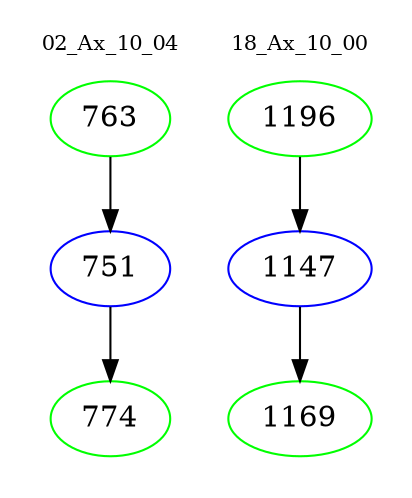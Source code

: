 digraph{
subgraph cluster_0 {
color = white
label = "02_Ax_10_04";
fontsize=10;
T0_763 [label="763", color="green"]
T0_763 -> T0_751 [color="black"]
T0_751 [label="751", color="blue"]
T0_751 -> T0_774 [color="black"]
T0_774 [label="774", color="green"]
}
subgraph cluster_1 {
color = white
label = "18_Ax_10_00";
fontsize=10;
T1_1196 [label="1196", color="green"]
T1_1196 -> T1_1147 [color="black"]
T1_1147 [label="1147", color="blue"]
T1_1147 -> T1_1169 [color="black"]
T1_1169 [label="1169", color="green"]
}
}
